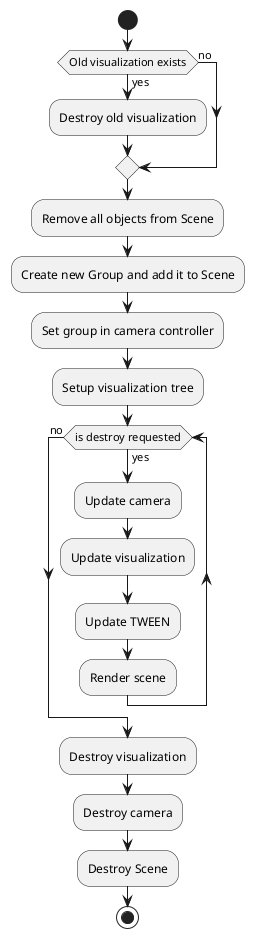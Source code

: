 @startuml
start

if(Old visualization exists) then (yes)
:Destroy old visualization;
else (no)
endif
:Remove all objects from Scene;
:Create new Group and add it to Scene;
:Set group in camera controller;

:Setup visualization tree;

while(is destroy requested) is (yes)

:Update camera;
:Update visualization;
:Update TWEEN;
:Render scene;

endwhile (no)

:Destroy visualization;
:Destroy camera;
:Destroy Scene;

stop
@enduml